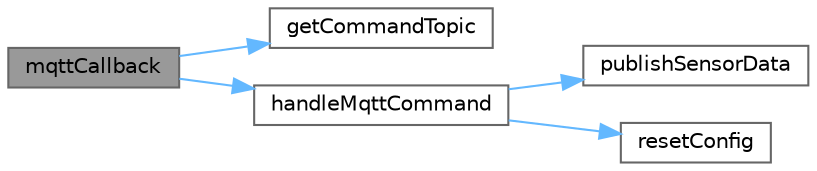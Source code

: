 digraph "mqttCallback"
{
 // LATEX_PDF_SIZE
  bgcolor="transparent";
  edge [fontname=Helvetica,fontsize=10,labelfontname=Helvetica,labelfontsize=10];
  node [fontname=Helvetica,fontsize=10,shape=box,height=0.2,width=0.4];
  rankdir="LR";
  Node1 [id="Node000001",label="mqttCallback",height=0.2,width=0.4,color="gray40", fillcolor="grey60", style="filled", fontcolor="black",tooltip=" "];
  Node1 -> Node2 [id="edge1_Node000001_Node000002",color="steelblue1",style="solid",tooltip=" "];
  Node2 [id="Node000002",label="getCommandTopic",height=0.2,width=0.4,color="grey40", fillcolor="white", style="filled",URL="$mqtt__client_8cpp.html#a57972325aef8cfc9b4112fda932dd6bf",tooltip=" "];
  Node1 -> Node3 [id="edge2_Node000001_Node000003",color="steelblue1",style="solid",tooltip=" "];
  Node3 [id="Node000003",label="handleMqttCommand",height=0.2,width=0.4,color="grey40", fillcolor="white", style="filled",URL="$mqtt__client_8cpp.html#a58d6760f5e7f2aaf28fbb2155942d579",tooltip=" "];
  Node3 -> Node4 [id="edge3_Node000003_Node000004",color="steelblue1",style="solid",tooltip=" "];
  Node4 [id="Node000004",label="publishSensorData",height=0.2,width=0.4,color="grey40", fillcolor="white", style="filled",URL="$mqtt__client_8cpp.html#a9d23c1c2b3b5f9613a2215945494badb",tooltip=" "];
  Node3 -> Node5 [id="edge4_Node000003_Node000005",color="steelblue1",style="solid",tooltip=" "];
  Node5 [id="Node000005",label="resetConfig",height=0.2,width=0.4,color="grey40", fillcolor="white", style="filled",URL="$config_8cpp.html#a6fa5204bcafe1db397da4a87b1690061",tooltip=" "];
}
